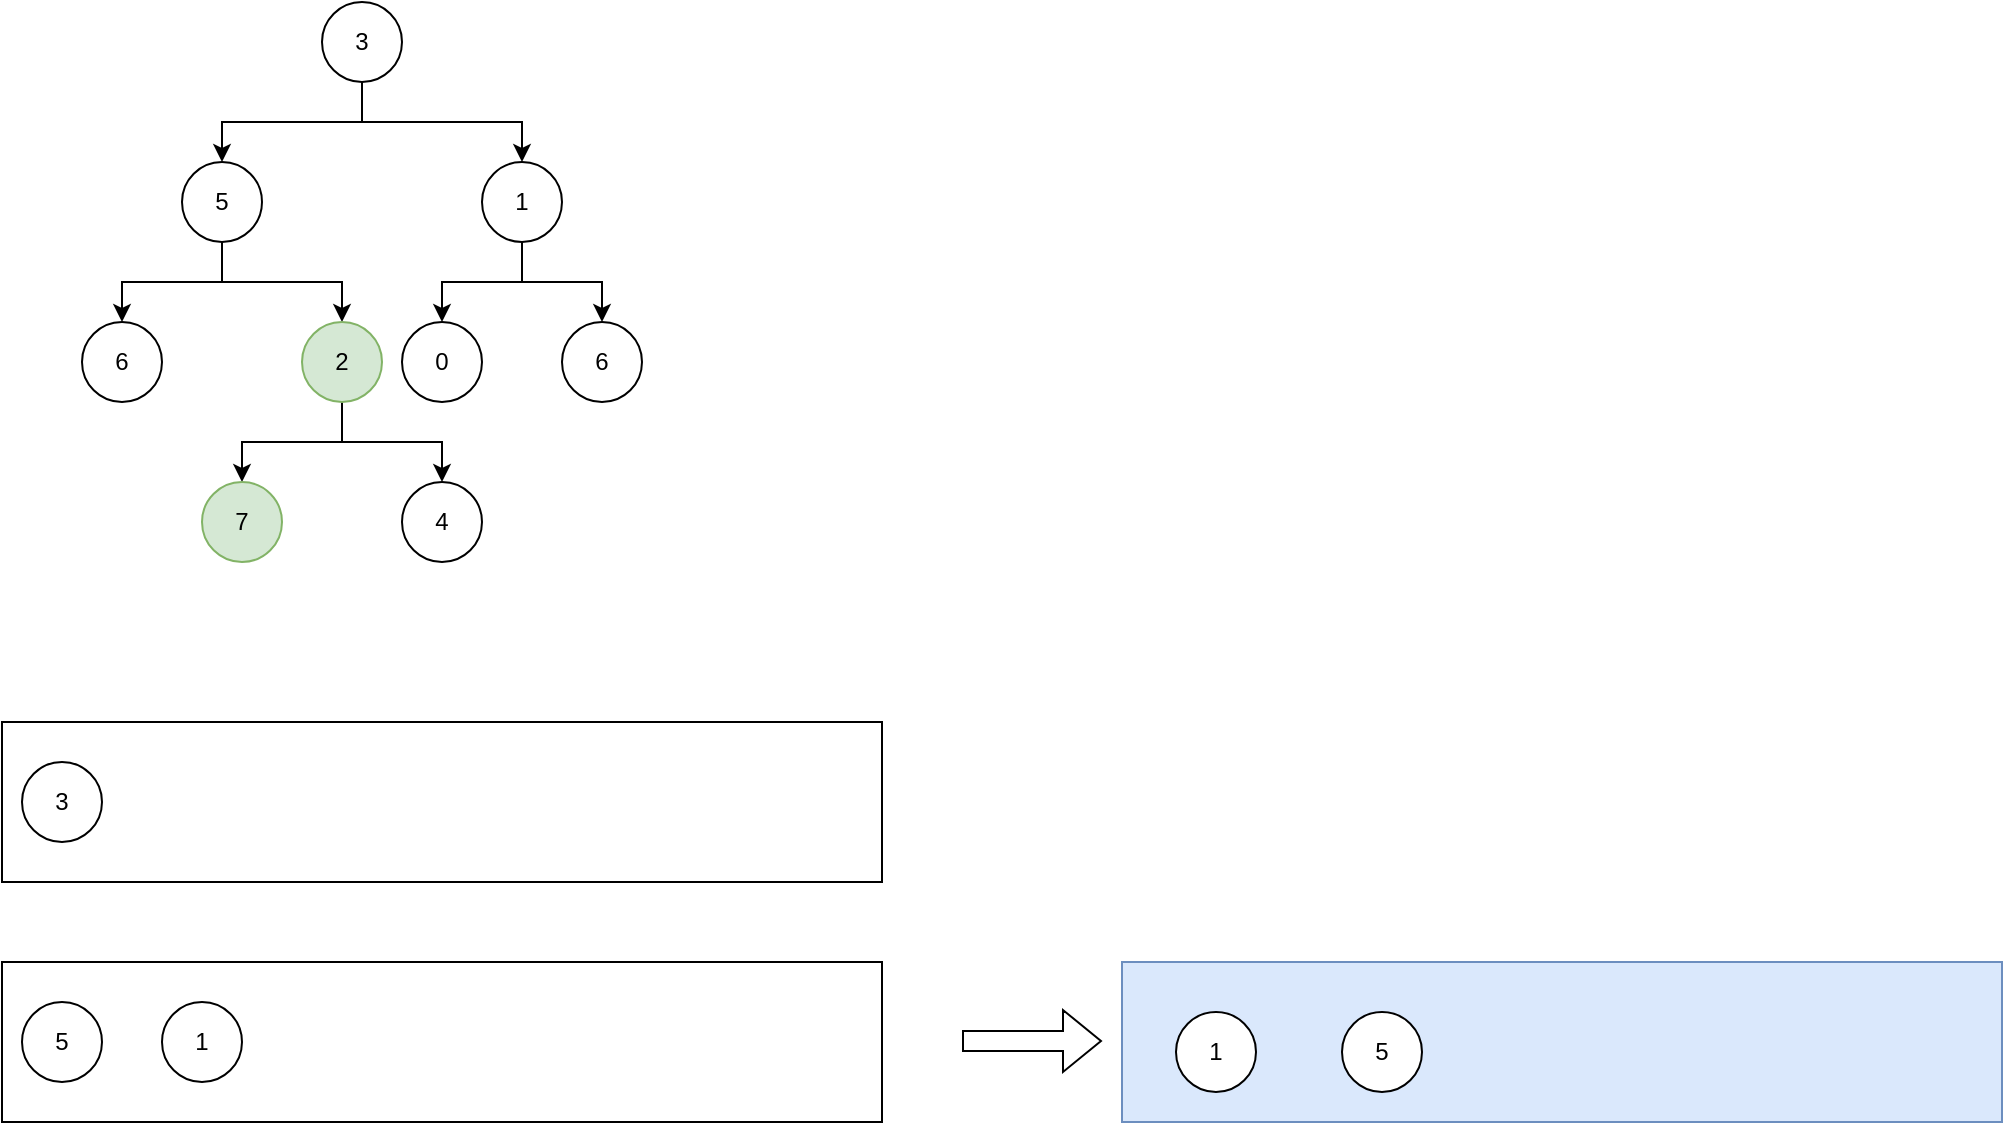 <mxfile version="24.7.7">
  <diagram name="第 1 页" id="WNEPreLNHidR-dqiQ_8K">
    <mxGraphModel dx="1434" dy="746" grid="1" gridSize="10" guides="1" tooltips="1" connect="1" arrows="1" fold="1" page="1" pageScale="1" pageWidth="827" pageHeight="1169" math="0" shadow="0">
      <root>
        <mxCell id="0" />
        <mxCell id="1" parent="0" />
        <mxCell id="kmmPmRa6Dg17O7SqXt-I-2" style="edgeStyle=orthogonalEdgeStyle;rounded=0;orthogonalLoop=1;jettySize=auto;html=1;entryX=0.5;entryY=0;entryDx=0;entryDy=0;exitX=0.5;exitY=1;exitDx=0;exitDy=0;" edge="1" parent="1" source="kmmPmRa6Dg17O7SqXt-I-4" target="kmmPmRa6Dg17O7SqXt-I-7">
          <mxGeometry relative="1" as="geometry" />
        </mxCell>
        <mxCell id="kmmPmRa6Dg17O7SqXt-I-3" style="edgeStyle=orthogonalEdgeStyle;rounded=0;orthogonalLoop=1;jettySize=auto;html=1;entryX=0.5;entryY=0;entryDx=0;entryDy=0;exitX=0.5;exitY=1;exitDx=0;exitDy=0;" edge="1" parent="1" source="kmmPmRa6Dg17O7SqXt-I-4" target="kmmPmRa6Dg17O7SqXt-I-10">
          <mxGeometry relative="1" as="geometry" />
        </mxCell>
        <mxCell id="kmmPmRa6Dg17O7SqXt-I-4" value="3" style="ellipse;whiteSpace=wrap;html=1;aspect=fixed;" vertex="1" parent="1">
          <mxGeometry x="360" y="40" width="40" height="40" as="geometry" />
        </mxCell>
        <mxCell id="kmmPmRa6Dg17O7SqXt-I-5" style="edgeStyle=orthogonalEdgeStyle;rounded=0;orthogonalLoop=1;jettySize=auto;html=1;entryX=0.5;entryY=0;entryDx=0;entryDy=0;exitX=0.5;exitY=1;exitDx=0;exitDy=0;" edge="1" parent="1" source="kmmPmRa6Dg17O7SqXt-I-7" target="kmmPmRa6Dg17O7SqXt-I-11">
          <mxGeometry relative="1" as="geometry" />
        </mxCell>
        <mxCell id="kmmPmRa6Dg17O7SqXt-I-6" style="edgeStyle=orthogonalEdgeStyle;rounded=0;orthogonalLoop=1;jettySize=auto;html=1;entryX=0.5;entryY=0;entryDx=0;entryDy=0;exitX=0.5;exitY=1;exitDx=0;exitDy=0;" edge="1" parent="1" source="kmmPmRa6Dg17O7SqXt-I-7" target="kmmPmRa6Dg17O7SqXt-I-14">
          <mxGeometry relative="1" as="geometry" />
        </mxCell>
        <mxCell id="kmmPmRa6Dg17O7SqXt-I-7" value="5" style="ellipse;whiteSpace=wrap;html=1;aspect=fixed;" vertex="1" parent="1">
          <mxGeometry x="290" y="120" width="40" height="40" as="geometry" />
        </mxCell>
        <mxCell id="kmmPmRa6Dg17O7SqXt-I-8" style="edgeStyle=orthogonalEdgeStyle;rounded=0;orthogonalLoop=1;jettySize=auto;html=1;" edge="1" parent="1" source="kmmPmRa6Dg17O7SqXt-I-10" target="kmmPmRa6Dg17O7SqXt-I-17">
          <mxGeometry relative="1" as="geometry" />
        </mxCell>
        <mxCell id="kmmPmRa6Dg17O7SqXt-I-9" style="edgeStyle=orthogonalEdgeStyle;rounded=0;orthogonalLoop=1;jettySize=auto;html=1;entryX=0.5;entryY=0;entryDx=0;entryDy=0;" edge="1" parent="1" source="kmmPmRa6Dg17O7SqXt-I-10" target="kmmPmRa6Dg17O7SqXt-I-18">
          <mxGeometry relative="1" as="geometry" />
        </mxCell>
        <mxCell id="kmmPmRa6Dg17O7SqXt-I-10" value="1" style="ellipse;whiteSpace=wrap;html=1;aspect=fixed;" vertex="1" parent="1">
          <mxGeometry x="440" y="120" width="40" height="40" as="geometry" />
        </mxCell>
        <mxCell id="kmmPmRa6Dg17O7SqXt-I-11" value="6" style="ellipse;whiteSpace=wrap;html=1;aspect=fixed;" vertex="1" parent="1">
          <mxGeometry x="240" y="200" width="40" height="40" as="geometry" />
        </mxCell>
        <mxCell id="kmmPmRa6Dg17O7SqXt-I-12" style="edgeStyle=orthogonalEdgeStyle;rounded=0;orthogonalLoop=1;jettySize=auto;html=1;entryX=0.5;entryY=0;entryDx=0;entryDy=0;exitX=0.5;exitY=1;exitDx=0;exitDy=0;" edge="1" parent="1" source="kmmPmRa6Dg17O7SqXt-I-14" target="kmmPmRa6Dg17O7SqXt-I-15">
          <mxGeometry relative="1" as="geometry" />
        </mxCell>
        <mxCell id="kmmPmRa6Dg17O7SqXt-I-13" style="edgeStyle=orthogonalEdgeStyle;rounded=0;orthogonalLoop=1;jettySize=auto;html=1;entryX=0.5;entryY=0;entryDx=0;entryDy=0;exitX=0.5;exitY=1;exitDx=0;exitDy=0;" edge="1" parent="1" source="kmmPmRa6Dg17O7SqXt-I-14" target="kmmPmRa6Dg17O7SqXt-I-16">
          <mxGeometry relative="1" as="geometry" />
        </mxCell>
        <mxCell id="kmmPmRa6Dg17O7SqXt-I-14" value="2" style="ellipse;whiteSpace=wrap;html=1;aspect=fixed;fillColor=#d5e8d4;strokeColor=#82b366;" vertex="1" parent="1">
          <mxGeometry x="350" y="200" width="40" height="40" as="geometry" />
        </mxCell>
        <mxCell id="kmmPmRa6Dg17O7SqXt-I-15" value="7" style="ellipse;whiteSpace=wrap;html=1;aspect=fixed;fillColor=#d5e8d4;strokeColor=#82b366;" vertex="1" parent="1">
          <mxGeometry x="300" y="280" width="40" height="40" as="geometry" />
        </mxCell>
        <mxCell id="kmmPmRa6Dg17O7SqXt-I-16" value="4" style="ellipse;whiteSpace=wrap;html=1;aspect=fixed;" vertex="1" parent="1">
          <mxGeometry x="400" y="280" width="40" height="40" as="geometry" />
        </mxCell>
        <mxCell id="kmmPmRa6Dg17O7SqXt-I-17" value="0" style="ellipse;whiteSpace=wrap;html=1;aspect=fixed;" vertex="1" parent="1">
          <mxGeometry x="400" y="200" width="40" height="40" as="geometry" />
        </mxCell>
        <mxCell id="kmmPmRa6Dg17O7SqXt-I-18" value="6" style="ellipse;whiteSpace=wrap;html=1;aspect=fixed;" vertex="1" parent="1">
          <mxGeometry x="480" y="200" width="40" height="40" as="geometry" />
        </mxCell>
        <mxCell id="kmmPmRa6Dg17O7SqXt-I-19" value="" style="rounded=0;whiteSpace=wrap;html=1;" vertex="1" parent="1">
          <mxGeometry x="200" y="400" width="440" height="80" as="geometry" />
        </mxCell>
        <mxCell id="kmmPmRa6Dg17O7SqXt-I-21" value="3" style="ellipse;whiteSpace=wrap;html=1;aspect=fixed;" vertex="1" parent="1">
          <mxGeometry x="210" y="420" width="40" height="40" as="geometry" />
        </mxCell>
        <mxCell id="kmmPmRa6Dg17O7SqXt-I-22" value="" style="rounded=0;whiteSpace=wrap;html=1;" vertex="1" parent="1">
          <mxGeometry x="200" y="520" width="440" height="80" as="geometry" />
        </mxCell>
        <mxCell id="kmmPmRa6Dg17O7SqXt-I-23" value="5" style="ellipse;whiteSpace=wrap;html=1;aspect=fixed;" vertex="1" parent="1">
          <mxGeometry x="210" y="540" width="40" height="40" as="geometry" />
        </mxCell>
        <mxCell id="kmmPmRa6Dg17O7SqXt-I-24" value="1" style="ellipse;whiteSpace=wrap;html=1;aspect=fixed;" vertex="1" parent="1">
          <mxGeometry x="280" y="540" width="40" height="40" as="geometry" />
        </mxCell>
        <mxCell id="kmmPmRa6Dg17O7SqXt-I-25" value="" style="shape=flexArrow;endArrow=classic;html=1;rounded=0;" edge="1" parent="1">
          <mxGeometry width="50" height="50" relative="1" as="geometry">
            <mxPoint x="680" y="559.5" as="sourcePoint" />
            <mxPoint x="750" y="559.5" as="targetPoint" />
          </mxGeometry>
        </mxCell>
        <mxCell id="kmmPmRa6Dg17O7SqXt-I-26" value="" style="rounded=0;whiteSpace=wrap;html=1;fillColor=#dae8fc;strokeColor=#6c8ebf;" vertex="1" parent="1">
          <mxGeometry x="760" y="520" width="440" height="80" as="geometry" />
        </mxCell>
        <mxCell id="kmmPmRa6Dg17O7SqXt-I-27" value="1" style="ellipse;whiteSpace=wrap;html=1;aspect=fixed;" vertex="1" parent="1">
          <mxGeometry x="787" y="545" width="40" height="40" as="geometry" />
        </mxCell>
        <mxCell id="kmmPmRa6Dg17O7SqXt-I-28" value="5" style="ellipse;whiteSpace=wrap;html=1;aspect=fixed;" vertex="1" parent="1">
          <mxGeometry x="870" y="545" width="40" height="40" as="geometry" />
        </mxCell>
      </root>
    </mxGraphModel>
  </diagram>
</mxfile>
